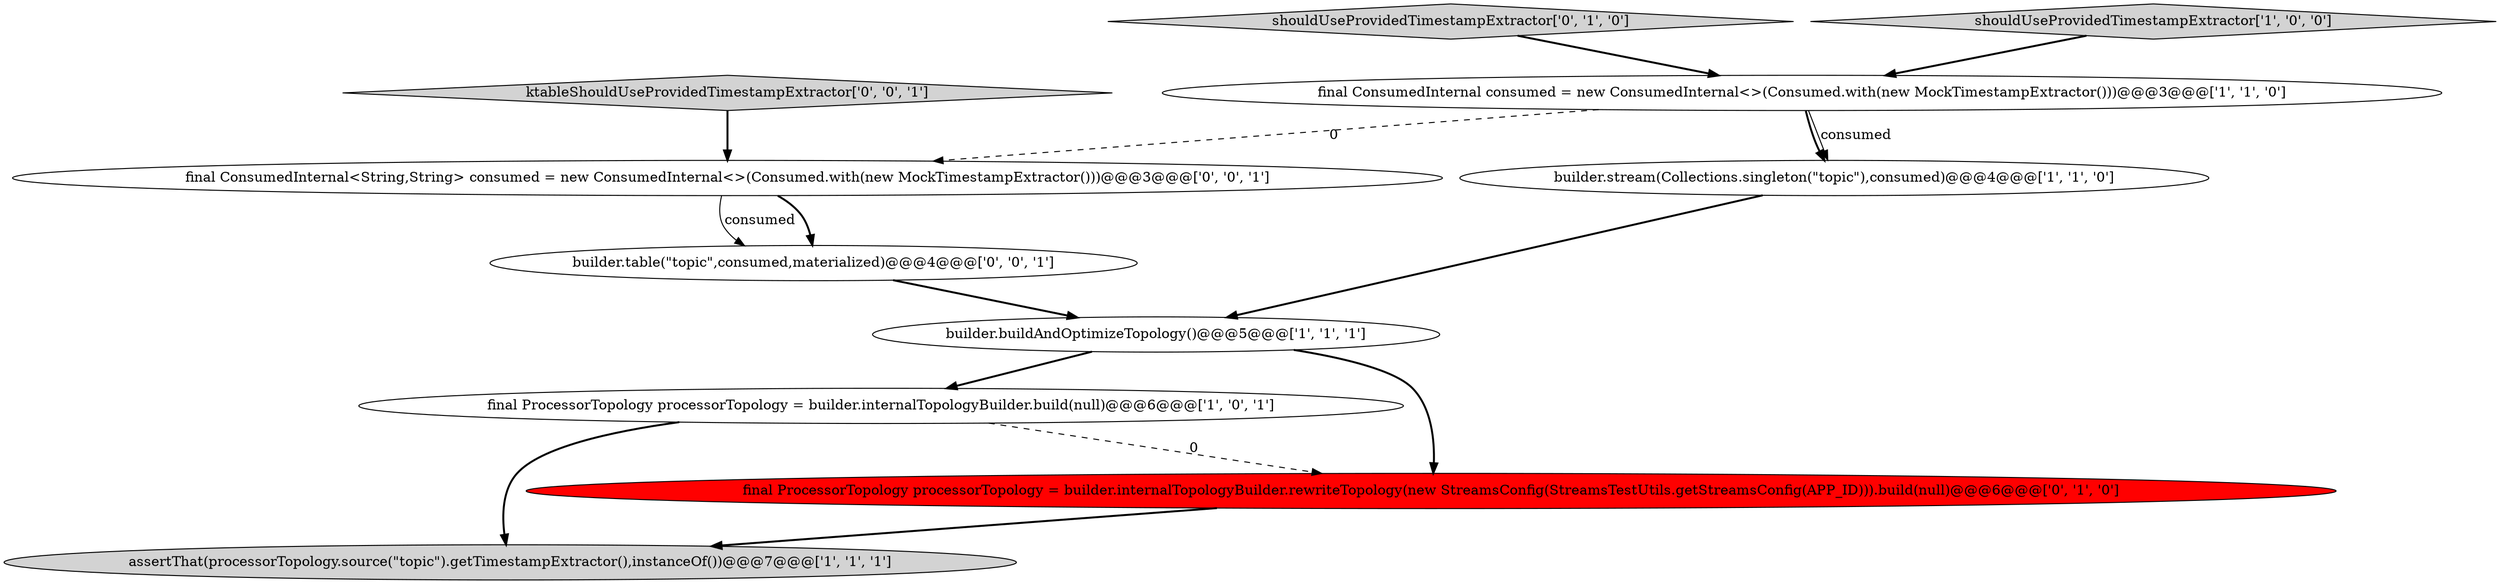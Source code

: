 digraph {
5 [style = filled, label = "final ProcessorTopology processorTopology = builder.internalTopologyBuilder.build(null)@@@6@@@['1', '0', '1']", fillcolor = white, shape = ellipse image = "AAA0AAABBB1BBB"];
7 [style = filled, label = "final ProcessorTopology processorTopology = builder.internalTopologyBuilder.rewriteTopology(new StreamsConfig(StreamsTestUtils.getStreamsConfig(APP_ID))).build(null)@@@6@@@['0', '1', '0']", fillcolor = red, shape = ellipse image = "AAA1AAABBB2BBB"];
1 [style = filled, label = "assertThat(processorTopology.source(\"topic\").getTimestampExtractor(),instanceOf())@@@7@@@['1', '1', '1']", fillcolor = lightgray, shape = ellipse image = "AAA0AAABBB1BBB"];
6 [style = filled, label = "shouldUseProvidedTimestampExtractor['0', '1', '0']", fillcolor = lightgray, shape = diamond image = "AAA0AAABBB2BBB"];
4 [style = filled, label = "builder.buildAndOptimizeTopology()@@@5@@@['1', '1', '1']", fillcolor = white, shape = ellipse image = "AAA0AAABBB1BBB"];
10 [style = filled, label = "builder.table(\"topic\",consumed,materialized)@@@4@@@['0', '0', '1']", fillcolor = white, shape = ellipse image = "AAA0AAABBB3BBB"];
9 [style = filled, label = "ktableShouldUseProvidedTimestampExtractor['0', '0', '1']", fillcolor = lightgray, shape = diamond image = "AAA0AAABBB3BBB"];
2 [style = filled, label = "shouldUseProvidedTimestampExtractor['1', '0', '0']", fillcolor = lightgray, shape = diamond image = "AAA0AAABBB1BBB"];
8 [style = filled, label = "final ConsumedInternal<String,String> consumed = new ConsumedInternal<>(Consumed.with(new MockTimestampExtractor()))@@@3@@@['0', '0', '1']", fillcolor = white, shape = ellipse image = "AAA0AAABBB3BBB"];
0 [style = filled, label = "final ConsumedInternal consumed = new ConsumedInternal<>(Consumed.with(new MockTimestampExtractor()))@@@3@@@['1', '1', '0']", fillcolor = white, shape = ellipse image = "AAA0AAABBB1BBB"];
3 [style = filled, label = "builder.stream(Collections.singleton(\"topic\"),consumed)@@@4@@@['1', '1', '0']", fillcolor = white, shape = ellipse image = "AAA0AAABBB1BBB"];
0->3 [style = bold, label=""];
0->8 [style = dashed, label="0"];
5->1 [style = bold, label=""];
8->10 [style = bold, label=""];
0->3 [style = solid, label="consumed"];
2->0 [style = bold, label=""];
7->1 [style = bold, label=""];
6->0 [style = bold, label=""];
5->7 [style = dashed, label="0"];
9->8 [style = bold, label=""];
4->5 [style = bold, label=""];
3->4 [style = bold, label=""];
4->7 [style = bold, label=""];
8->10 [style = solid, label="consumed"];
10->4 [style = bold, label=""];
}
